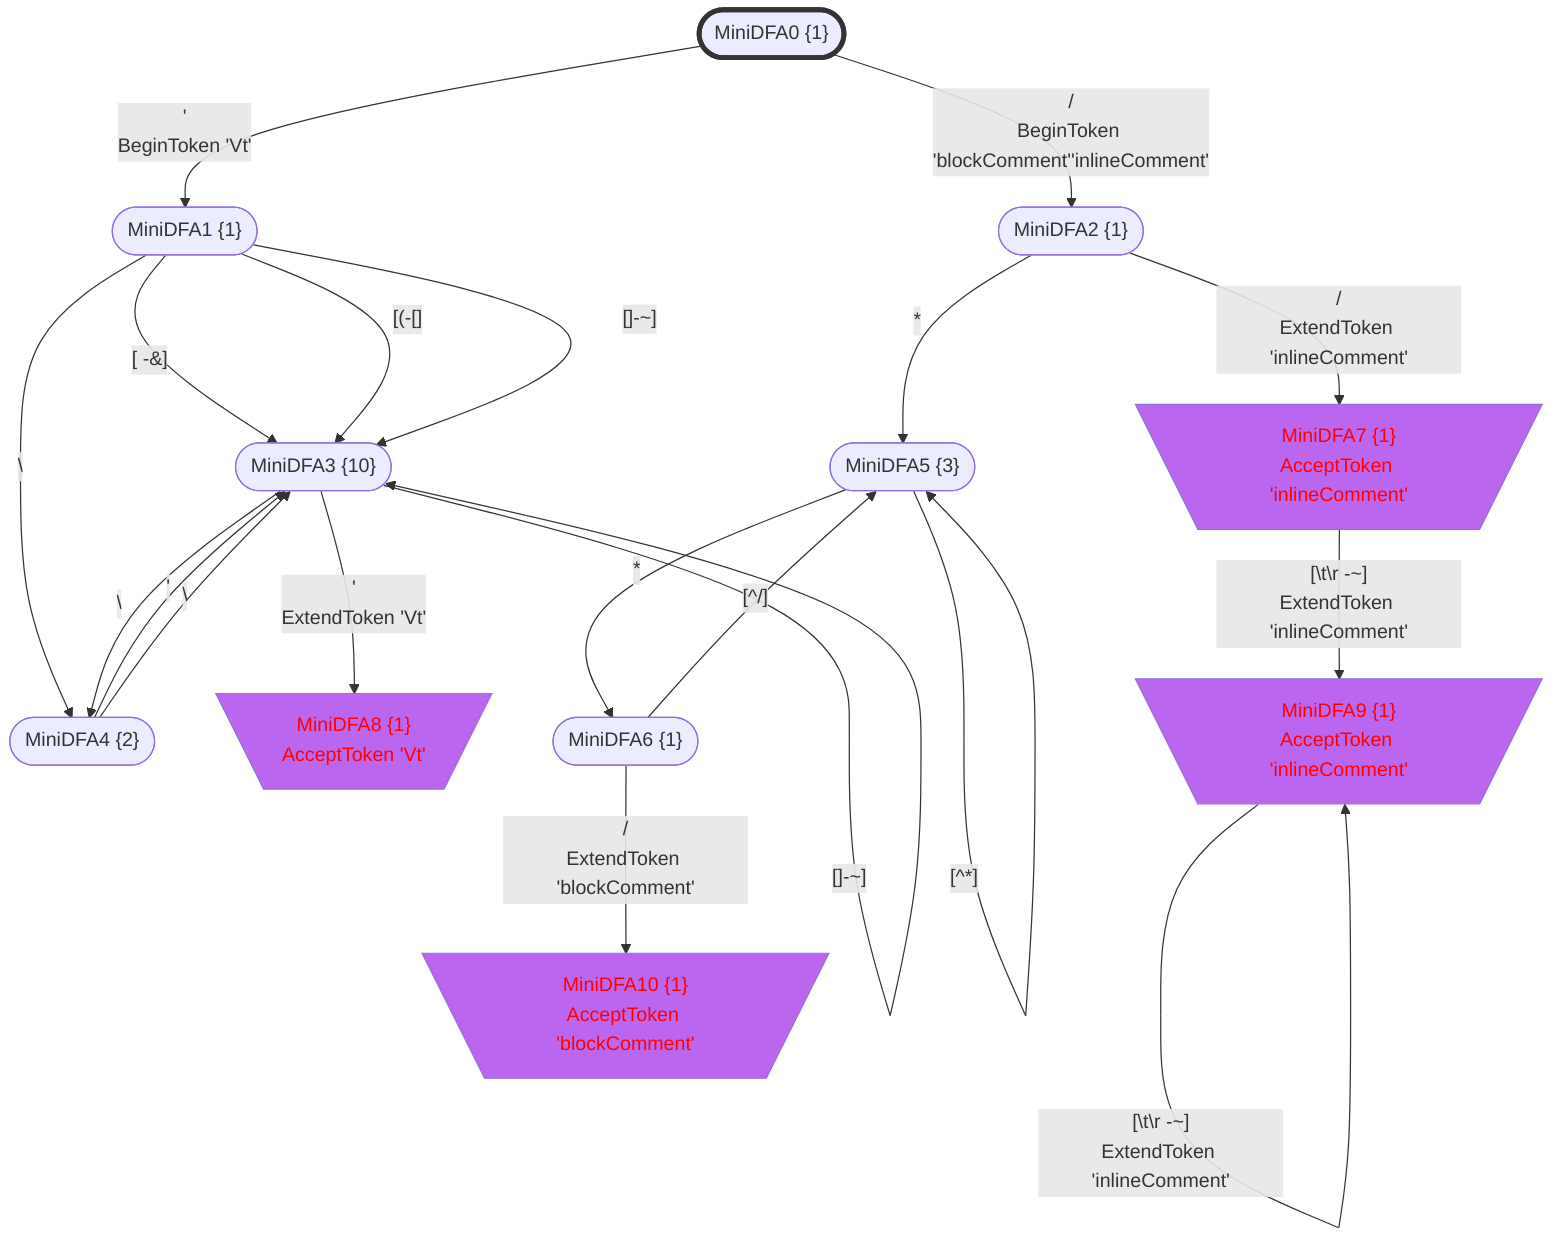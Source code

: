 flowchart
classDef c0001 color:#FF0000;
classDef c0010 stroke-dasharray: 10 10;
classDef c0011 stroke-dasharray: 10 10,color:#FF0000;
classDef c0100 fill:#BB66EE;
classDef c0101 fill:#BB66EE,color:#FF0000;
classDef c0110 fill:#BB66EE,stroke-dasharray: 10 10;
classDef c0111 fill:#BB66EE,stroke-dasharray: 10 10,color:#FF0000;
classDef c1000 stroke:#333,stroke-width:4px;
classDef c1001 stroke:#333,stroke-width:4px,color:#FF0000;
classDef c1010 stroke:#333,stroke-width:4px,stroke-dasharray: 10 10;
classDef c1011 stroke:#333,stroke-width:4px,stroke-dasharray: 10 10,color:#FF0000;
classDef c1100 stroke:#333,stroke-width:4px,fill:#BB66EE;
classDef c1101 stroke:#333,stroke-width:4px,fill:#BB66EE,color:#FF0000;
classDef c1110 stroke:#333,stroke-width:4px,fill:#BB66EE,stroke-dasharray: 10 10;
classDef c1111 stroke:#333,stroke-width:4px,fill:#BB66EE,stroke-dasharray: 10 10,color:#FF0000;
MiniDFA0_-167276511(["MiniDFA0 {1}"])
class MiniDFA0_-167276511 c1000;
MiniDFA1_-1726103805(["MiniDFA1 {1}"])
MiniDFA2_-455443324(["MiniDFA2 {1}"])
MiniDFA3_233301716(["MiniDFA3 {10}"])
MiniDFA4_130157675(["MiniDFA4 {2}"])
MiniDFA5_2143378522(["MiniDFA5 {3}"])
MiniDFA7_-1098229020[\"MiniDFA7 {1}
AcceptToken 'inlineComment'"/]
class MiniDFA7_-1098229020 c0101;
MiniDFA8_-1042464762[\"MiniDFA8 {1}
AcceptToken 'Vt'"/]
class MiniDFA8_-1042464762 c0101;
MiniDFA6_-1206441414(["MiniDFA6 {1}"])
MiniDFA9_-1517473471[\"MiniDFA9 {1}
AcceptToken 'inlineComment'"/]
class MiniDFA9_-1517473471 c0101;
MiniDFA10_632201962[\"MiniDFA10 {1}
AcceptToken 'blockComment'"/]
class MiniDFA10_632201962 c0101;
MiniDFA0_-167276511 -->|"'
BeginToken 'Vt'"|MiniDFA1_-1726103805
MiniDFA0_-167276511 -->|"/
BeginToken 'blockComment''inlineComment'"|MiniDFA2_-455443324
MiniDFA1_-1726103805 -->|"[#32;-&]"|MiniDFA3_233301716
MiniDFA1_-1726103805 -->|"#92;"|MiniDFA4_130157675
MiniDFA1_-1726103805 -->|"[(-[]"|MiniDFA3_233301716
MiniDFA1_-1726103805 -->|"[]-~]"|MiniDFA3_233301716
MiniDFA2_-455443324 -->|"*"|MiniDFA5_2143378522
MiniDFA2_-455443324 -->|"/
ExtendToken 'inlineComment'"|MiniDFA7_-1098229020
MiniDFA3_233301716 -->|"[#32;-&]"|MiniDFA3_233301716
MiniDFA3_233301716 -->|"#92;"|MiniDFA4_130157675
MiniDFA3_233301716 -->|"[(-[]"|MiniDFA3_233301716
MiniDFA3_233301716 -->|"[]-~]"|MiniDFA3_233301716
MiniDFA3_233301716 -->|"'
ExtendToken 'Vt'"|MiniDFA8_-1042464762
MiniDFA4_130157675 -->|"'"|MiniDFA3_233301716
MiniDFA4_130157675 -->|"#92;"|MiniDFA3_233301716
MiniDFA5_2143378522 -->|"[^*]"|MiniDFA5_2143378522
MiniDFA5_2143378522 -->|"*"|MiniDFA6_-1206441414
MiniDFA7_-1098229020 -->|"[#92;t#92;r#32;-~]
ExtendToken 'inlineComment'"|MiniDFA9_-1517473471
MiniDFA6_-1206441414 -->|"[^/]"|MiniDFA5_2143378522
MiniDFA6_-1206441414 -->|"/
ExtendToken 'blockComment'"|MiniDFA10_632201962
MiniDFA9_-1517473471 -->|"[#92;t#92;r#32;-~]
ExtendToken 'inlineComment'"|MiniDFA9_-1517473471